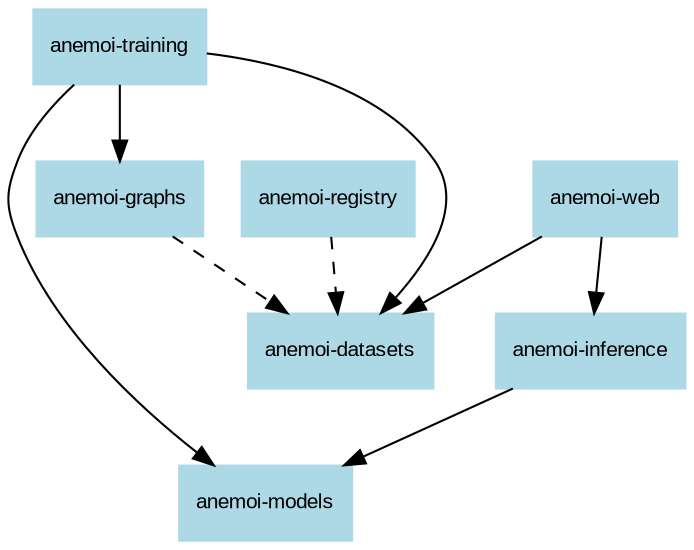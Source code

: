 digraph {

    node [shape=record, fontname=Arial, fontsize=10,
        style=filled, color=lightblue];
    edge [fontname=Arial, fontsize=10];




    "anemoi-training" -> "anemoi-graphs";

    "anemoi-training" -> "anemoi-models";

    "anemoi-training" -> "anemoi-datasets";

    "anemoi-inference" -> "anemoi-models";

    "anemoi-web" -> "anemoi-inference";
    "anemoi-web" -> "anemoi-datasets";
    "anemoi-registry" -> "anemoi-datasets" [style=dashed];
    "anemoi-graphs" -> "anemoi-datasets" [style=dashed];
}
